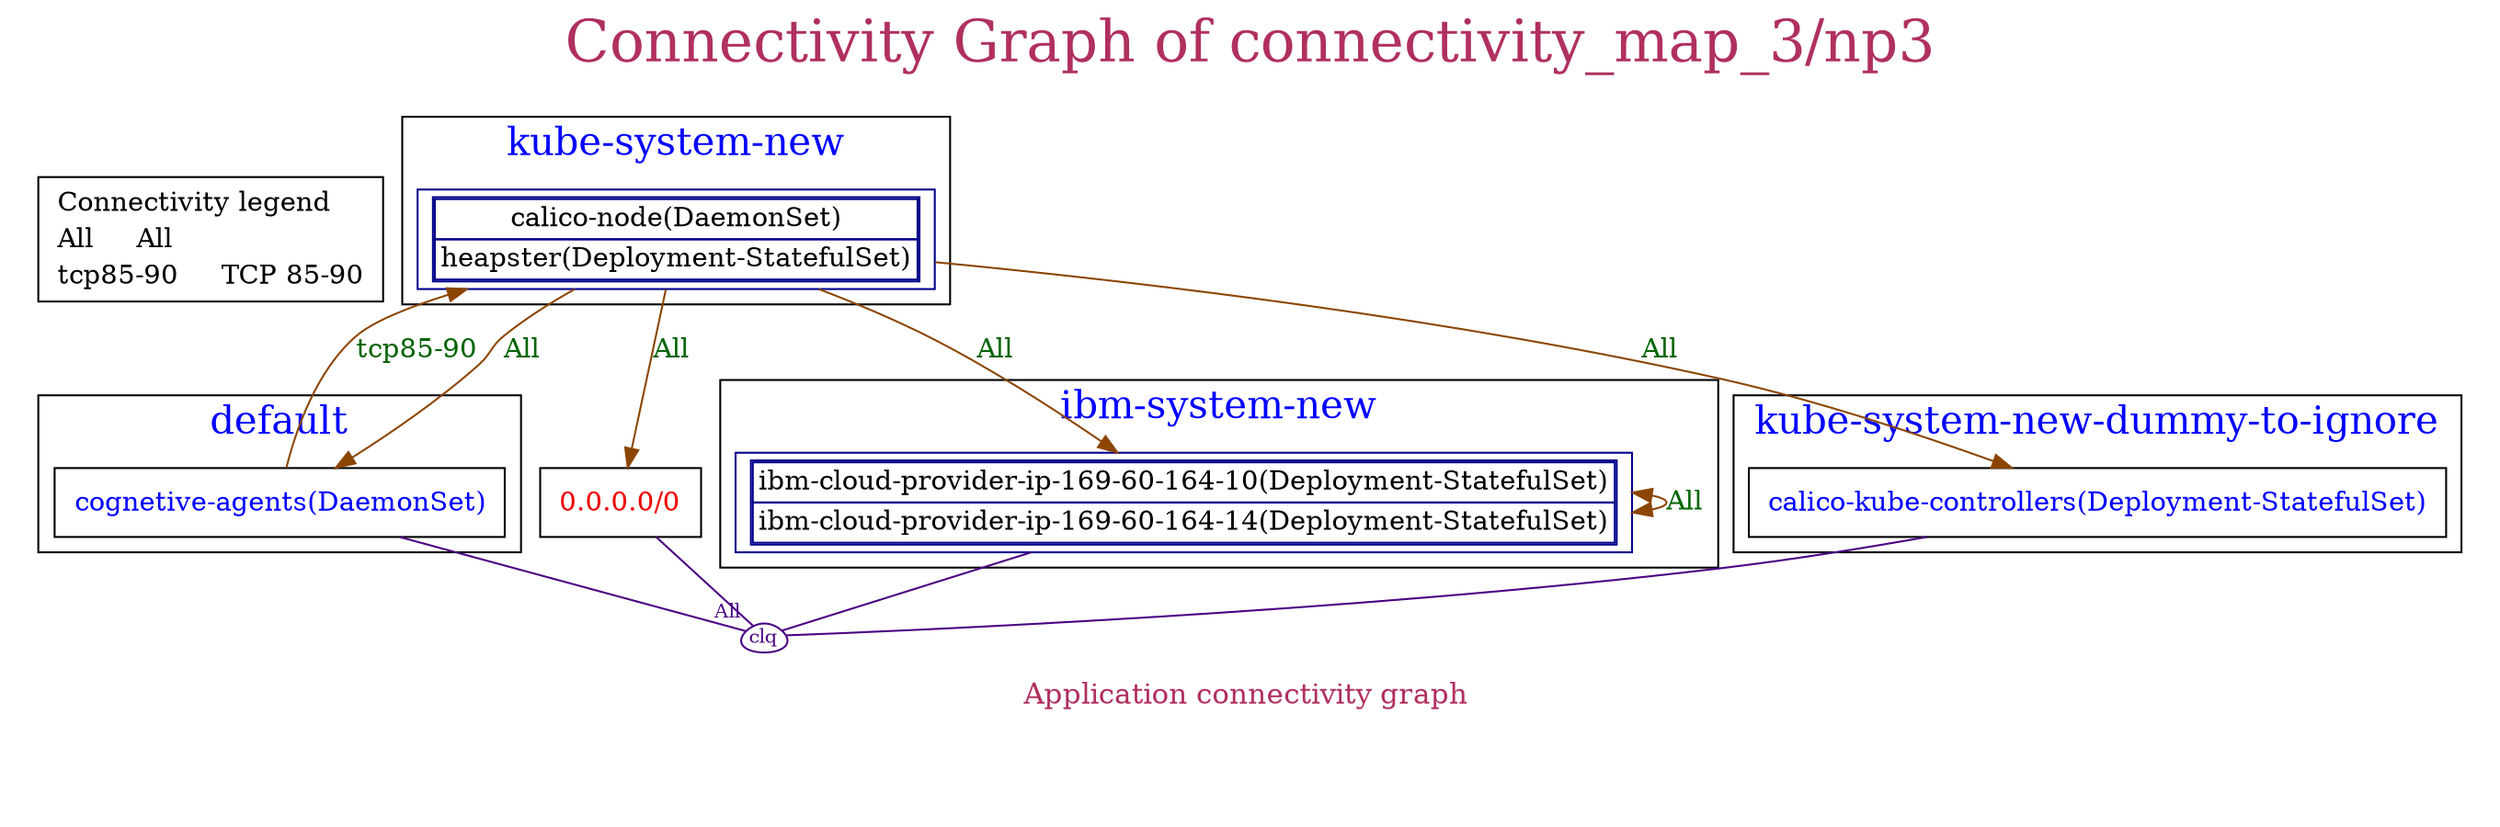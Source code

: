 // The Connectivity Graph of connectivity_map_3/np3
digraph {
	label="Connectivity Graph of connectivity_map_3/np3"	labelloc = "t"
	fontsize=30
	fontcolor=maroon
	subgraph cluster_map_explanation {
	dict_box [label=<<table border="0" cellspacing="0"><tr><td  align="text">Connectivity legend<br align="left" /></td></tr><tr><td align="text" tooltip="All" href="bogus">All     All<br align="left" /></td></tr><tr><td align="text" tooltip="TCP 85-90" href="bogus">tcp85-90     TCP 85-90<br align="left" /></td></tr></table>> shape=box]
	"0.0.0.0/0" [label=<<table border="0" cellspacing="0"><tr><td>0.0.0.0/0</td></tr></table>> shape=box fontcolor=red2 tooltip="IP Block"]
	"clique_All0" [shape=egg fontcolor=indigo color=indigo width=0.2 height=0.2 label=clq fontsize=10 margin=0  xlabel="All" tooltip="Traffic allowed between any two workloads connected to the CLIQUE:
All"]
subgraph cluster_default_namespace{
	label="default"
	fontsize=20
	fontcolor=blue
	tooltip="Namespace"
	"default/cognetive-agents(DaemonSet)" [label=<<table border="0" cellspacing="0"><tr><td>cognetive-agents(DaemonSet)</td></tr></table>> shape=box fontcolor=blue tooltip="Workload"]
}
subgraph cluster_ibm_system_new_namespace{
	label="ibm-system-new"
	fontsize=20
	fontcolor=blue
	tooltip="Namespace"
	"ibm-system-new/ibm-cloud-provider-ip-169-60-164-10(Deployment-StatefulSet)" [label=<<table border="1" cellspacing="0"><tr><td>ibm-cloud-provider-ip-169-60-164-10(Deployment-StatefulSet)</td></tr><tr><td>ibm-cloud-provider-ip-169-60-164-14(Deployment-StatefulSet)</td></tr></table>> shape=box color=blue4 tooltip="A set of workloads having exactly the same connectivity"]
}
subgraph cluster_kube_system_new_namespace{
	label="kube-system-new"
	fontsize=20
	fontcolor=blue
	tooltip="Namespace"
	"kube-system-new/calico-node(DaemonSet)" [label=<<table border="1" cellspacing="0"><tr><td>calico-node(DaemonSet)</td></tr><tr><td>heapster(Deployment-StatefulSet)</td></tr></table>> shape=box color=blue4 tooltip="A set of workloads having exactly the same connectivity"]
}
subgraph cluster_kube_system_new_dummy_to_ignore_namespace{
	label="kube-system-new-dummy-to-ignore"
	fontsize=20
	fontcolor=blue
	tooltip="Namespace"
	"kube-system-new-dummy-to-ignore/calico-kube-controllers(Deployment-StatefulSet)" [label=<<table border="0" cellspacing="0"><tr><td>calico-kube-controllers(Deployment-StatefulSet)</td></tr></table>> shape=box fontcolor=blue tooltip="Workload"]
}
	"0.0.0.0/0" -> "clique_All0"[  color=indigo fontcolor=darkgreen dir=both arrowhead=none arrowtail=none]
	"default/cognetive-agents(DaemonSet)" -> "clique_All0"[  color=indigo fontcolor=darkgreen dir=both arrowhead=none arrowtail=none]
	"default/cognetive-agents(DaemonSet)" -> "kube-system-new/calico-node(DaemonSet)"[label="tcp85-90" labeltooltip="TCP 85-90" color=darkorange4 fontcolor=darkgreen dir=both arrowhead=normal arrowtail=none]
	"ibm-system-new/ibm-cloud-provider-ip-169-60-164-10(Deployment-StatefulSet)" -> "clique_All0"[  color=indigo fontcolor=darkgreen dir=both arrowhead=none arrowtail=none]
	"ibm-system-new/ibm-cloud-provider-ip-169-60-164-10(Deployment-StatefulSet)" -> "ibm-system-new/ibm-cloud-provider-ip-169-60-164-10(Deployment-StatefulSet)"[label="All" labeltooltip="All" color=darkorange4 fontcolor=darkgreen dir=both arrowhead=normal arrowtail=normal]
	"kube-system-new-dummy-to-ignore/calico-kube-controllers(Deployment-StatefulSet)" -> "clique_All0"[  color=indigo fontcolor=darkgreen dir=both arrowhead=none arrowtail=none]
	"kube-system-new/calico-node(DaemonSet)" -> "0.0.0.0/0"[label="All" labeltooltip="All" color=darkorange4 fontcolor=darkgreen dir=both arrowhead=normal arrowtail=none]
	"kube-system-new/calico-node(DaemonSet)" -> "default/cognetive-agents(DaemonSet)"[label="All" labeltooltip="All" color=darkorange4 fontcolor=darkgreen dir=both arrowhead=normal arrowtail=none]
	"kube-system-new/calico-node(DaemonSet)" -> "ibm-system-new/ibm-cloud-provider-ip-169-60-164-10(Deployment-StatefulSet)"[label="All" labeltooltip="All" color=darkorange4 fontcolor=darkgreen dir=both arrowhead=normal arrowtail=none]
	"kube-system-new/calico-node(DaemonSet)" -> "kube-system-new-dummy-to-ignore/calico-kube-controllers(Deployment-StatefulSet)"[label="All" labeltooltip="All" color=darkorange4 fontcolor=darkgreen dir=both arrowhead=normal arrowtail=none]
	color=white
	label=<<table border="0" cellspacing="0"><tr><td align="text" >Application connectivity graph <br align="left" /></td></tr><tr><td align="text" >  <br align="left" /></td></tr><tr><td align="text" >  <br align="left" /></td></tr></table>>
	labelloc = "b"
	fontsize=15
	fontcolor=maroon
	}
}
